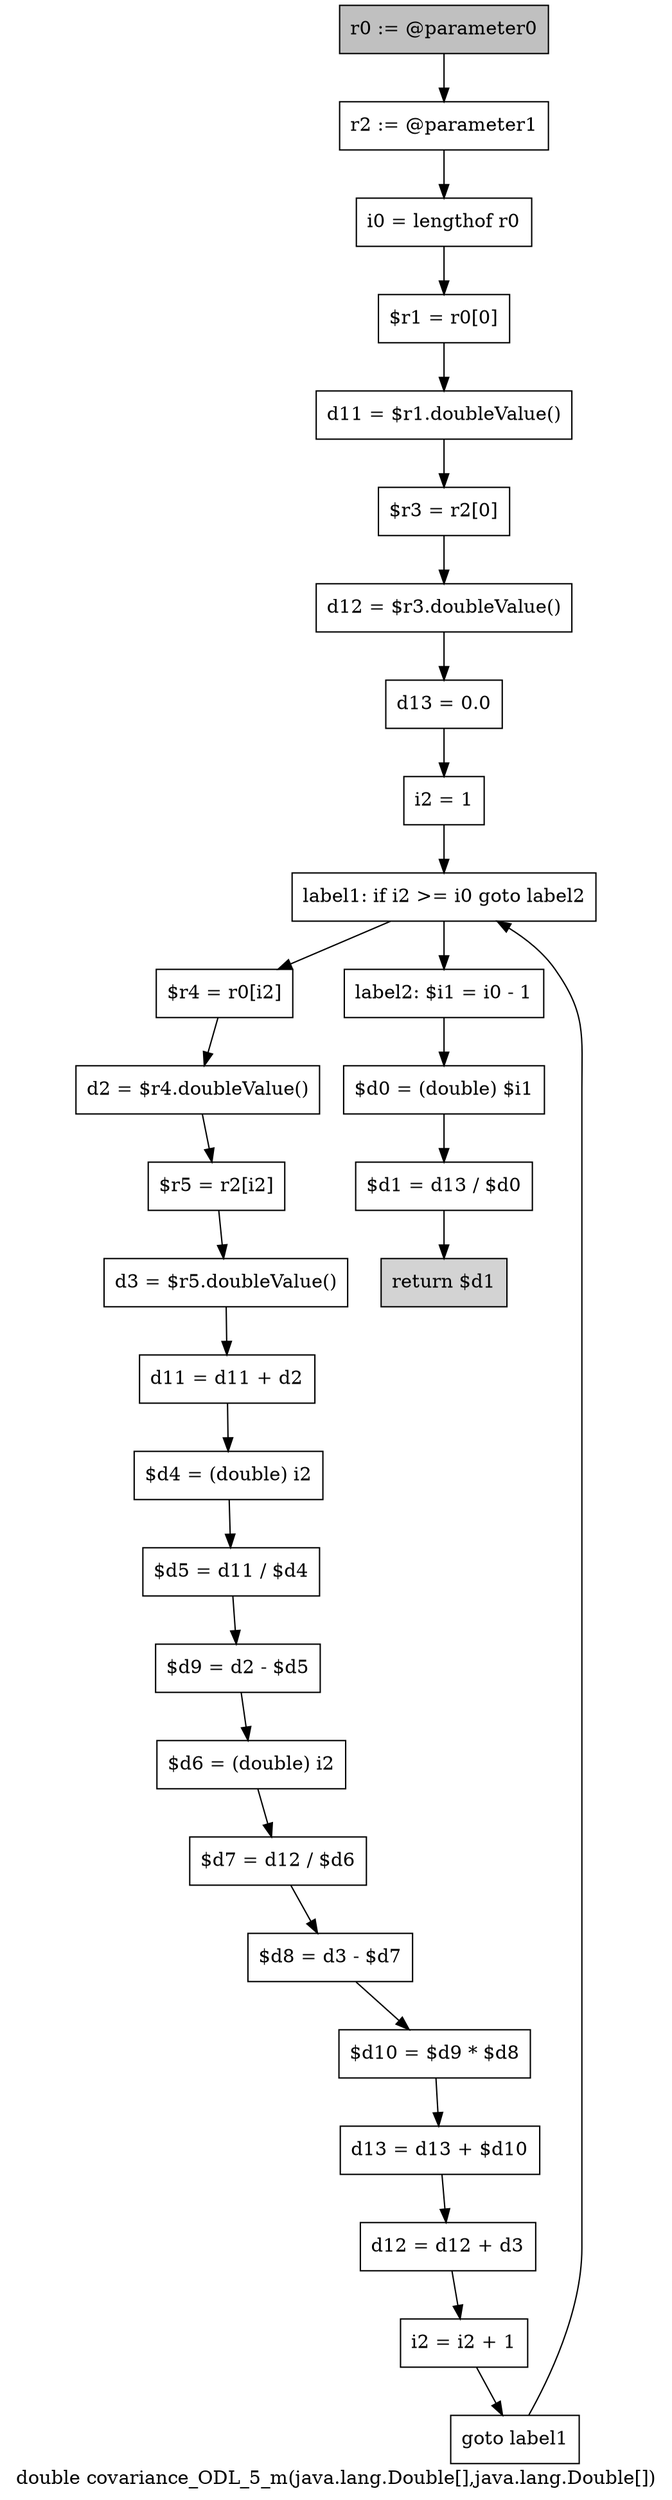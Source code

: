 digraph "double covariance_ODL_5_m(java.lang.Double[],java.lang.Double[])" {
    label="double covariance_ODL_5_m(java.lang.Double[],java.lang.Double[])";
    node [shape=box];
    "0" [style=filled,fillcolor=gray,label="r0 := @parameter0",];
    "1" [label="r2 := @parameter1",];
    "0"->"1";
    "2" [label="i0 = lengthof r0",];
    "1"->"2";
    "3" [label="$r1 = r0[0]",];
    "2"->"3";
    "4" [label="d11 = $r1.doubleValue()",];
    "3"->"4";
    "5" [label="$r3 = r2[0]",];
    "4"->"5";
    "6" [label="d12 = $r3.doubleValue()",];
    "5"->"6";
    "7" [label="d13 = 0.0",];
    "6"->"7";
    "8" [label="i2 = 1",];
    "7"->"8";
    "9" [label="label1: if i2 >= i0 goto label2",];
    "8"->"9";
    "10" [label="$r4 = r0[i2]",];
    "9"->"10";
    "26" [label="label2: $i1 = i0 - 1",];
    "9"->"26";
    "11" [label="d2 = $r4.doubleValue()",];
    "10"->"11";
    "12" [label="$r5 = r2[i2]",];
    "11"->"12";
    "13" [label="d3 = $r5.doubleValue()",];
    "12"->"13";
    "14" [label="d11 = d11 + d2",];
    "13"->"14";
    "15" [label="$d4 = (double) i2",];
    "14"->"15";
    "16" [label="$d5 = d11 / $d4",];
    "15"->"16";
    "17" [label="$d9 = d2 - $d5",];
    "16"->"17";
    "18" [label="$d6 = (double) i2",];
    "17"->"18";
    "19" [label="$d7 = d12 / $d6",];
    "18"->"19";
    "20" [label="$d8 = d3 - $d7",];
    "19"->"20";
    "21" [label="$d10 = $d9 * $d8",];
    "20"->"21";
    "22" [label="d13 = d13 + $d10",];
    "21"->"22";
    "23" [label="d12 = d12 + d3",];
    "22"->"23";
    "24" [label="i2 = i2 + 1",];
    "23"->"24";
    "25" [label="goto label1",];
    "24"->"25";
    "25"->"9";
    "27" [label="$d0 = (double) $i1",];
    "26"->"27";
    "28" [label="$d1 = d13 / $d0",];
    "27"->"28";
    "29" [style=filled,fillcolor=lightgray,label="return $d1",];
    "28"->"29";
}
